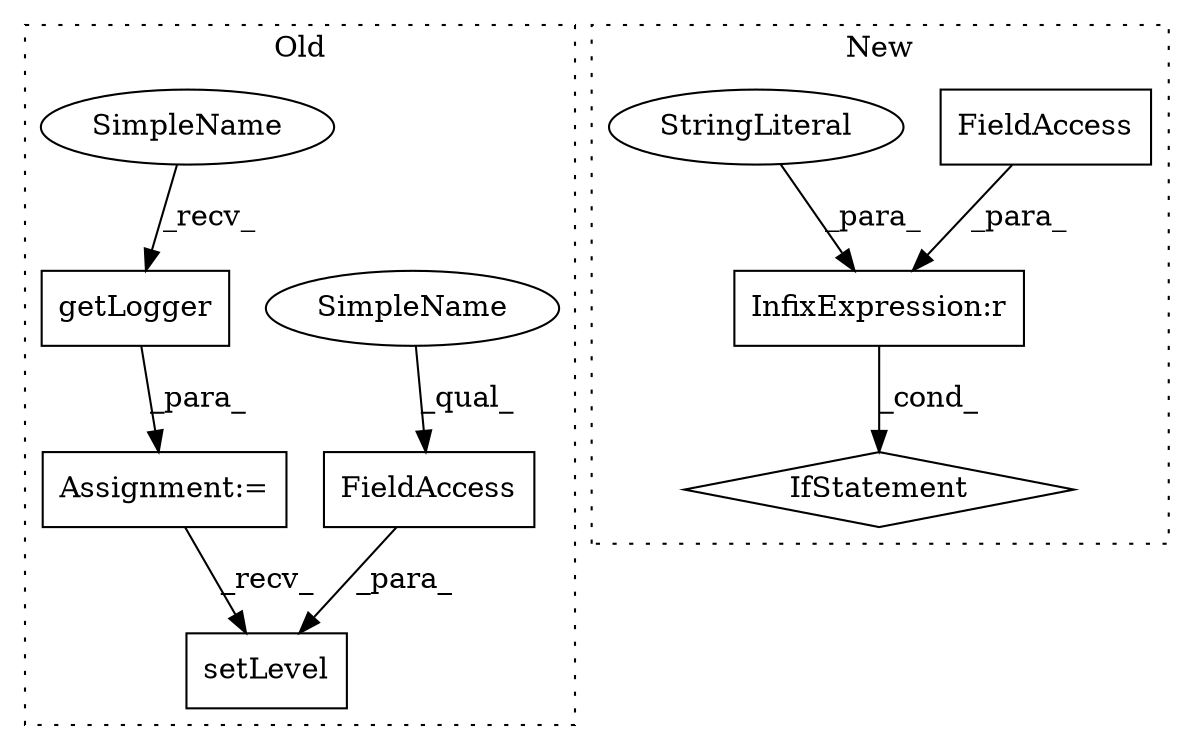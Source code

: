 digraph G {
subgraph cluster0 {
1 [label="setLevel" a="32" s="634,656" l="9,1" shape="box"];
3 [label="FieldAccess" a="22" s="643" l="13" shape="box"];
4 [label="getLogger" a="32" s="607,623" l="10,1" shape="box"];
8 [label="Assignment:=" a="7" s="598" l="1" shape="box"];
9 [label="SimpleName" a="42" s="643" l="7" shape="ellipse"];
10 [label="SimpleName" a="42" s="599" l="7" shape="ellipse"];
label = "Old";
style="dotted";
}
subgraph cluster1 {
2 [label="IfStatement" a="25" s="95,121" l="4,2" shape="diamond"];
5 [label="InfixExpression:r" a="27" s="107" l="4" shape="box"];
6 [label="FieldAccess" a="22" s="99" l="8" shape="box"];
7 [label="StringLiteral" a="45" s="111" l="10" shape="ellipse"];
label = "New";
style="dotted";
}
3 -> 1 [label="_para_"];
4 -> 8 [label="_para_"];
5 -> 2 [label="_cond_"];
6 -> 5 [label="_para_"];
7 -> 5 [label="_para_"];
8 -> 1 [label="_recv_"];
9 -> 3 [label="_qual_"];
10 -> 4 [label="_recv_"];
}